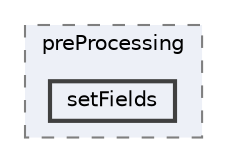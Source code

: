 digraph "applications/utilities/preProcessing/setFields"
{
 // LATEX_PDF_SIZE
  bgcolor="transparent";
  edge [fontname=Helvetica,fontsize=10,labelfontname=Helvetica,labelfontsize=10];
  node [fontname=Helvetica,fontsize=10,shape=box,height=0.2,width=0.4];
  compound=true
  subgraph clusterdir_2cb9088fcfa5d85f3ea0b5a37d6be287 {
    graph [ bgcolor="#edf0f7", pencolor="grey50", label="preProcessing", fontname=Helvetica,fontsize=10 style="filled,dashed", URL="dir_2cb9088fcfa5d85f3ea0b5a37d6be287.html",tooltip=""]
  dir_d006ba65fcbdd061b7be916f308f49a4 [label="setFields", fillcolor="#edf0f7", color="grey25", style="filled,bold", URL="dir_d006ba65fcbdd061b7be916f308f49a4.html",tooltip=""];
  }
}
